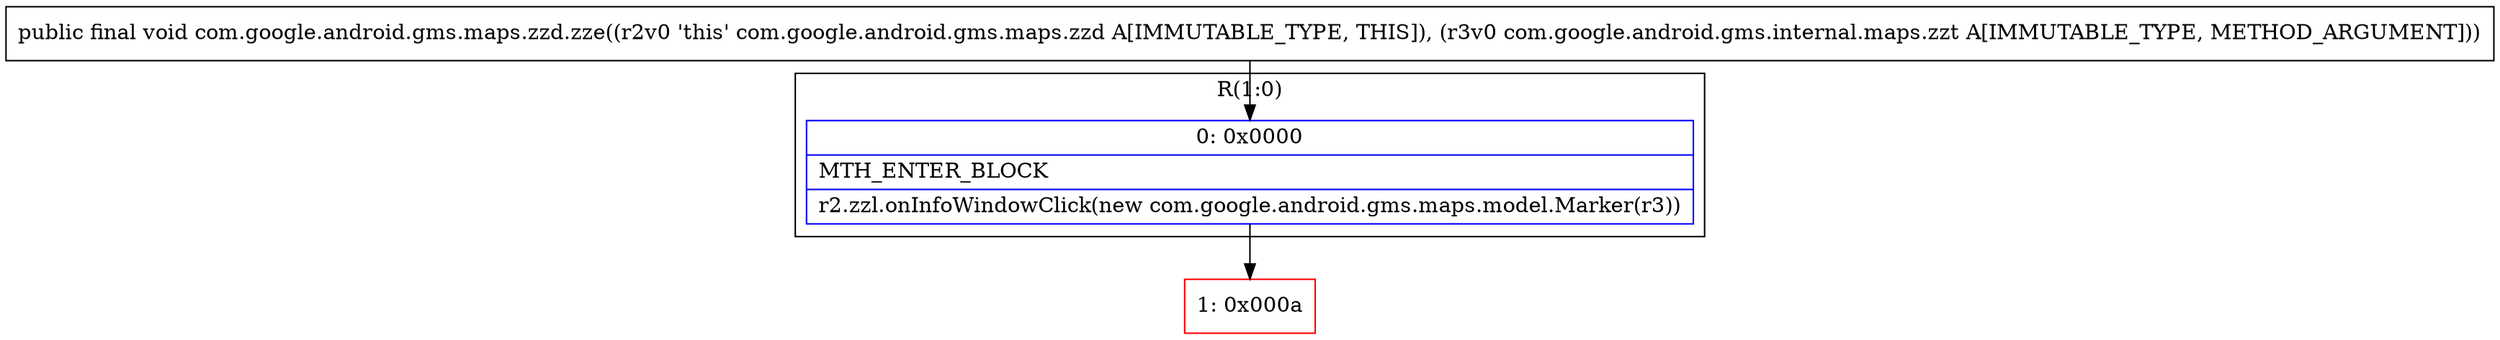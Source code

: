 digraph "CFG forcom.google.android.gms.maps.zzd.zze(Lcom\/google\/android\/gms\/internal\/maps\/zzt;)V" {
subgraph cluster_Region_1579250351 {
label = "R(1:0)";
node [shape=record,color=blue];
Node_0 [shape=record,label="{0\:\ 0x0000|MTH_ENTER_BLOCK\l|r2.zzl.onInfoWindowClick(new com.google.android.gms.maps.model.Marker(r3))\l}"];
}
Node_1 [shape=record,color=red,label="{1\:\ 0x000a}"];
MethodNode[shape=record,label="{public final void com.google.android.gms.maps.zzd.zze((r2v0 'this' com.google.android.gms.maps.zzd A[IMMUTABLE_TYPE, THIS]), (r3v0 com.google.android.gms.internal.maps.zzt A[IMMUTABLE_TYPE, METHOD_ARGUMENT])) }"];
MethodNode -> Node_0;
Node_0 -> Node_1;
}


